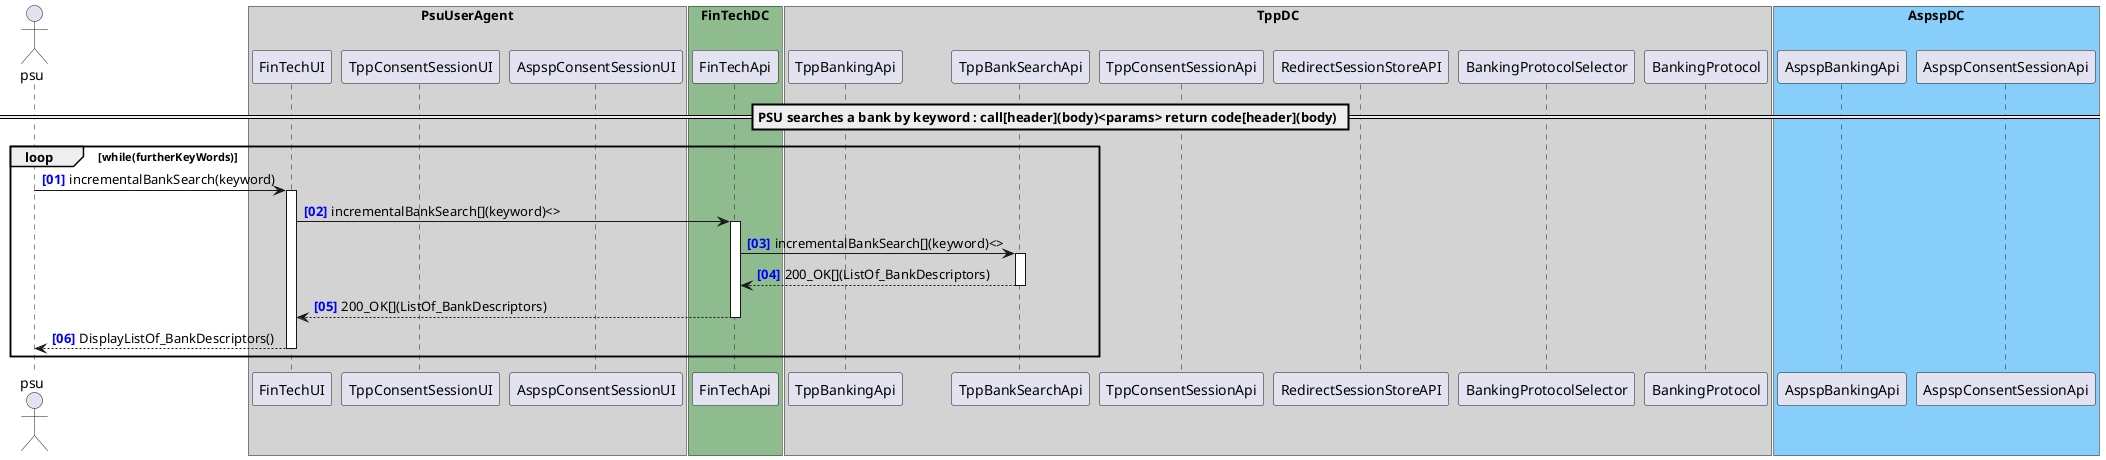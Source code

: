 @startuml

autonumber "<b><color blue>[00]"
actor psu

box "PsuUserAgent" #LightGray
    participant "FinTechUI" as FinTechUI
    participant "TppConsentSessionUI" as TppConsentSessionUI
    participant "AspspConsentSessionUI" as AspspConsentSessionUI
end box
box "FinTechDC" #DarkSeaGreen
    participant "FinTechApi" as FinTechApi
end box
box "TppDC" #LightGray
    participant "TppBankingApi" as TppBankingApi
    participant "TppBankSearchApi" as TppBankSearchApi
    participant "TppConsentSessionApi" as TppConsentSessionApi

    participant "RedirectSessionStoreAPI" as RedirectSessionStoreAPI
    participant "BankingProtocolSelector" as BankingProtocolSelector
    participant "BankingProtocol" as BankingProtocol
end box
box "AspspDC" #LightSkyBlue
	participant "AspspBankingApi" as AspspBankingApi
    participant "AspspConsentSessionApi" as AspspConsentSessionApi
end box

== PSU searches a bank by keyword : call[header](body)<params> return code[header](body) ==

loop while(furtherKeyWords)
psu -> FinTechUI ++ : incrementalBankSearch(keyword)
FinTechUI -> FinTechApi ++ : incrementalBankSearch[](keyword)<>
FinTechApi -> TppBankSearchApi ++ : incrementalBankSearch[](keyword)<>
return 200_OK[](ListOf_BankDescriptors)
return 200_OK[](ListOf_BankDescriptors)
return DisplayListOf_BankDescriptors()
end
@enduml
